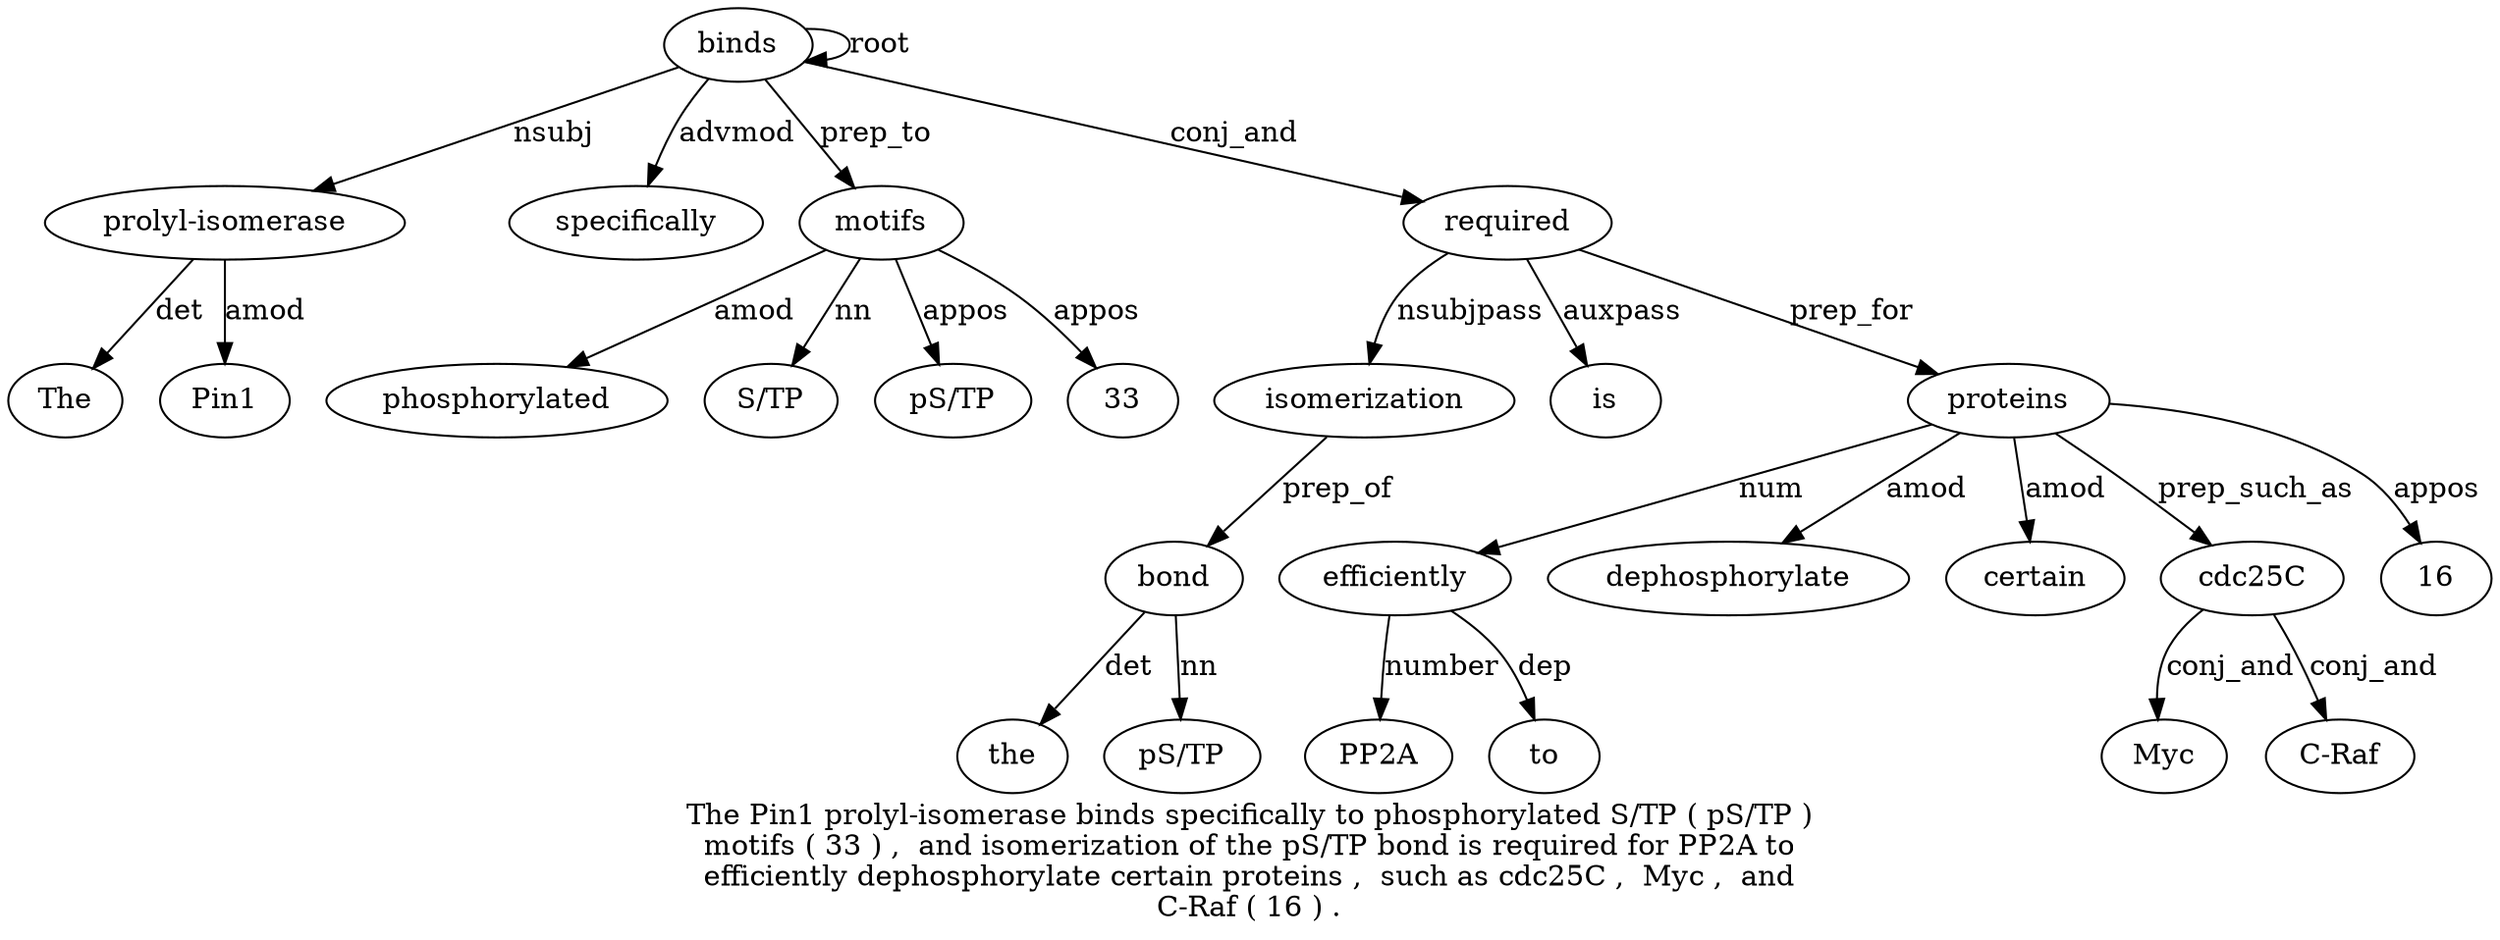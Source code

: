 digraph "The Pin1 prolyl-isomerase binds specifically to phosphorylated S/TP ( pS/TP ) motifs ( 33 ) ,  and isomerization of the pS/TP bond is required for PP2A to efficiently dephosphorylate certain proteins ,  such as cdc25C ,  Myc ,  and C-Raf ( 16 ) ." {
label="The Pin1 prolyl-isomerase binds specifically to phosphorylated S/TP ( pS/TP )
motifs ( 33 ) ,  and isomerization of the pS/TP bond is required for PP2A to
efficiently dephosphorylate certain proteins ,  such as cdc25C ,  Myc ,  and
C-Raf ( 16 ) .";
"prolyl-isomerase3" [style=filled, fillcolor=white, label="prolyl-isomerase"];
The1 [style=filled, fillcolor=white, label=The];
"prolyl-isomerase3" -> The1  [label=det];
Pin12 [style=filled, fillcolor=white, label=Pin1];
"prolyl-isomerase3" -> Pin12  [label=amod];
binds4 [style=filled, fillcolor=white, label=binds];
binds4 -> "prolyl-isomerase3"  [label=nsubj];
binds4 -> binds4  [label=root];
specifically5 [style=filled, fillcolor=white, label=specifically];
binds4 -> specifically5  [label=advmod];
motifs12 [style=filled, fillcolor=white, label=motifs];
phosphorylated7 [style=filled, fillcolor=white, label=phosphorylated];
motifs12 -> phosphorylated7  [label=amod];
"S/TP8" [style=filled, fillcolor=white, label="S/TP"];
motifs12 -> "S/TP8"  [label=nn];
"pS/TP10" [style=filled, fillcolor=white, label="pS/TP"];
motifs12 -> "pS/TP10"  [label=appos];
binds4 -> motifs12  [label=prep_to];
3314 [style=filled, fillcolor=white, label=33];
motifs12 -> 3314  [label=appos];
required24 [style=filled, fillcolor=white, label=required];
isomerization18 [style=filled, fillcolor=white, label=isomerization];
required24 -> isomerization18  [label=nsubjpass];
bond22 [style=filled, fillcolor=white, label=bond];
the20 [style=filled, fillcolor=white, label=the];
bond22 -> the20  [label=det];
"pS/TP21" [style=filled, fillcolor=white, label="pS/TP"];
bond22 -> "pS/TP21"  [label=nn];
isomerization18 -> bond22  [label=prep_of];
is23 [style=filled, fillcolor=white, label=is];
required24 -> is23  [label=auxpass];
binds4 -> required24  [label=conj_and];
efficiently28 [style=filled, fillcolor=white, label=efficiently];
PP2A26 [style=filled, fillcolor=white, label=PP2A];
efficiently28 -> PP2A26  [label=number];
to27 [style=filled, fillcolor=white, label=to];
efficiently28 -> to27  [label=dep];
proteins31 [style=filled, fillcolor=white, label=proteins];
proteins31 -> efficiently28  [label=num];
dephosphorylate29 [style=filled, fillcolor=white, label=dephosphorylate];
proteins31 -> dephosphorylate29  [label=amod];
certain30 [style=filled, fillcolor=white, label=certain];
proteins31 -> certain30  [label=amod];
required24 -> proteins31  [label=prep_for];
cdc25C3 [style=filled, fillcolor=white, label=cdc25C];
proteins31 -> cdc25C3  [label=prep_such_as];
Myc37 [style=filled, fillcolor=white, label=Myc];
cdc25C3 -> Myc37  [label=conj_and];
"C-Raf40" [style=filled, fillcolor=white, label="C-Raf"];
cdc25C3 -> "C-Raf40"  [label=conj_and];
1642 [style=filled, fillcolor=white, label=16];
proteins31 -> 1642  [label=appos];
}
